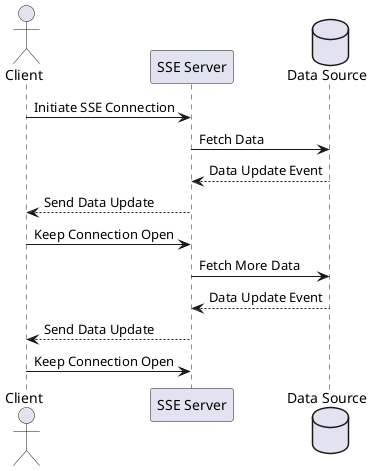 @startuml SSESequenceDiagram

actor Client
participant Server as "SSE Server"
database Data as "Data Source"

Client -> Server: Initiate SSE Connection
Server -> Data: Fetch Data
Data --> Server: Data Update Event
Server --> Client: Send Data Update
Client -> Server: Keep Connection Open
Server -> Data: Fetch More Data
Data --> Server: Data Update Event
Server --> Client: Send Data Update
Client -> Server: Keep Connection Open

@enduml
